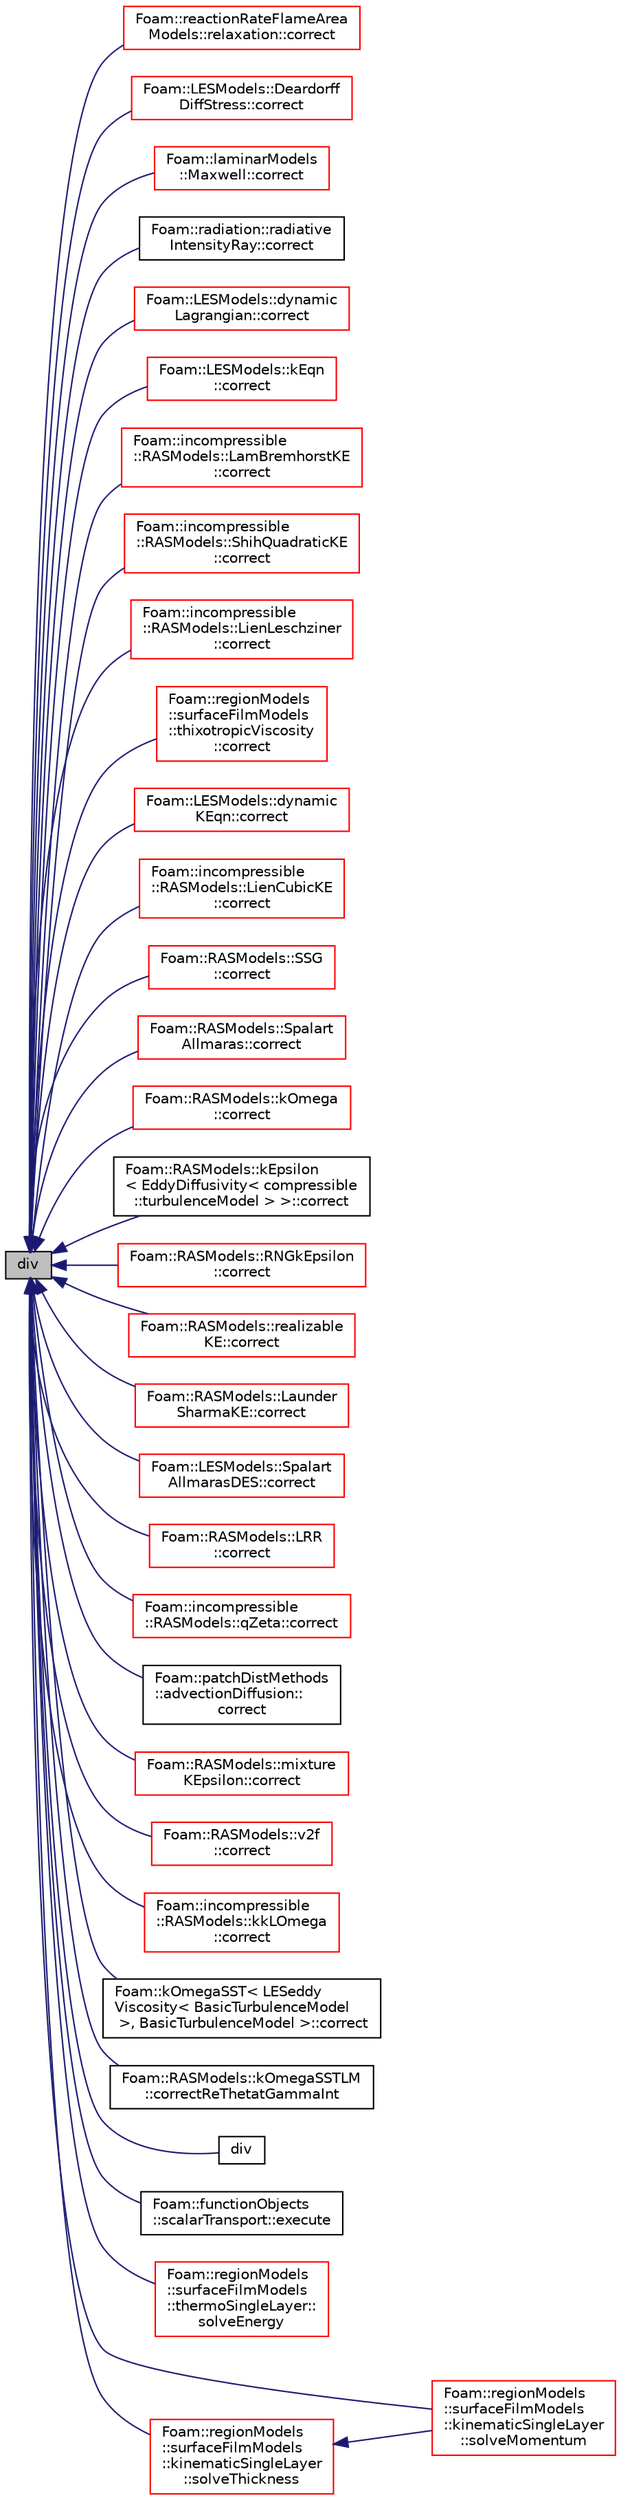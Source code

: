 digraph "div"
{
  bgcolor="transparent";
  edge [fontname="Helvetica",fontsize="10",labelfontname="Helvetica",labelfontsize="10"];
  node [fontname="Helvetica",fontsize="10",shape=record];
  rankdir="LR";
  Node731 [label="div",height=0.2,width=0.4,color="black", fillcolor="grey75", style="filled", fontcolor="black"];
  Node731 -> Node732 [dir="back",color="midnightblue",fontsize="10",style="solid",fontname="Helvetica"];
  Node732 [label="Foam::reactionRateFlameArea\lModels::relaxation::correct",height=0.2,width=0.4,color="red",URL="$a21989.html#a38695208e96682bfdee39fa08168ea94",tooltip="Correct omega. "];
  Node731 -> Node734 [dir="back",color="midnightblue",fontsize="10",style="solid",fontname="Helvetica"];
  Node734 [label="Foam::LESModels::Deardorff\lDiffStress::correct",height=0.2,width=0.4,color="red",URL="$a32205.html#a3ae44b28050c3aa494c1d8e18cf618c1",tooltip="Correct sub-grid stress, eddy-Viscosity and related properties. "];
  Node731 -> Node736 [dir="back",color="midnightblue",fontsize="10",style="solid",fontname="Helvetica"];
  Node736 [label="Foam::laminarModels\l::Maxwell::correct",height=0.2,width=0.4,color="red",URL="$a32197.html#a3ae44b28050c3aa494c1d8e18cf618c1",tooltip="Solve the turbulence equations and correct eddy-Viscosity and. "];
  Node731 -> Node738 [dir="back",color="midnightblue",fontsize="10",style="solid",fontname="Helvetica"];
  Node738 [label="Foam::radiation::radiative\lIntensityRay::correct",height=0.2,width=0.4,color="black",URL="$a31361.html#a5d8b5f2f9d4a9af38848bb31b74a2ddf",tooltip="Update radiative intensity on i direction. "];
  Node731 -> Node739 [dir="back",color="midnightblue",fontsize="10",style="solid",fontname="Helvetica"];
  Node739 [label="Foam::LESModels::dynamic\lLagrangian::correct",height=0.2,width=0.4,color="red",URL="$a32213.html#a3ae44b28050c3aa494c1d8e18cf618c1",tooltip="Correct Eddy-Viscosity and related properties. "];
  Node731 -> Node741 [dir="back",color="midnightblue",fontsize="10",style="solid",fontname="Helvetica"];
  Node741 [label="Foam::LESModels::kEqn\l::correct",height=0.2,width=0.4,color="red",URL="$a32217.html#a3ae44b28050c3aa494c1d8e18cf618c1",tooltip="Correct eddy-Viscosity and related properties. "];
  Node731 -> Node743 [dir="back",color="midnightblue",fontsize="10",style="solid",fontname="Helvetica"];
  Node743 [label="Foam::incompressible\l::RASModels::LamBremhorstKE\l::correct",height=0.2,width=0.4,color="red",URL="$a32061.html#a3ae44b28050c3aa494c1d8e18cf618c1",tooltip="Solve the turbulence equations and correct the turbulence viscosity. "];
  Node731 -> Node745 [dir="back",color="midnightblue",fontsize="10",style="solid",fontname="Helvetica"];
  Node745 [label="Foam::incompressible\l::RASModels::ShihQuadraticKE\l::correct",height=0.2,width=0.4,color="red",URL="$a32077.html#a3ae44b28050c3aa494c1d8e18cf618c1",tooltip="Solve the turbulence equations and correct the turbulence viscosity. "];
  Node731 -> Node747 [dir="back",color="midnightblue",fontsize="10",style="solid",fontname="Helvetica"];
  Node747 [label="Foam::incompressible\l::RASModels::LienLeschziner\l::correct",height=0.2,width=0.4,color="red",URL="$a32069.html#a3ae44b28050c3aa494c1d8e18cf618c1",tooltip="Solve the turbulence equations and correct the turbulence viscosity. "];
  Node731 -> Node749 [dir="back",color="midnightblue",fontsize="10",style="solid",fontname="Helvetica"];
  Node749 [label="Foam::regionModels\l::surfaceFilmModels\l::thixotropicViscosity\l::correct",height=0.2,width=0.4,color="red",URL="$a30229.html#a2e639533765b4cde1bd3d0f0c528aa6c",tooltip="Correct. "];
  Node731 -> Node751 [dir="back",color="midnightblue",fontsize="10",style="solid",fontname="Helvetica"];
  Node751 [label="Foam::LESModels::dynamic\lKEqn::correct",height=0.2,width=0.4,color="red",URL="$a32209.html#a3ae44b28050c3aa494c1d8e18cf618c1",tooltip="Correct Eddy-Viscosity and related properties. "];
  Node731 -> Node753 [dir="back",color="midnightblue",fontsize="10",style="solid",fontname="Helvetica"];
  Node753 [label="Foam::incompressible\l::RASModels::LienCubicKE\l::correct",height=0.2,width=0.4,color="red",URL="$a32065.html#a3ae44b28050c3aa494c1d8e18cf618c1",tooltip="Solve the turbulence equations and correct the turbulence viscosity. "];
  Node731 -> Node755 [dir="back",color="midnightblue",fontsize="10",style="solid",fontname="Helvetica"];
  Node755 [label="Foam::RASModels::SSG\l::correct",height=0.2,width=0.4,color="red",URL="$a32377.html#a3ae44b28050c3aa494c1d8e18cf618c1",tooltip="Solve the turbulence equations and correct eddy-Viscosity and. "];
  Node731 -> Node757 [dir="back",color="midnightblue",fontsize="10",style="solid",fontname="Helvetica"];
  Node757 [label="Foam::RASModels::Spalart\lAllmaras::correct",height=0.2,width=0.4,color="red",URL="$a32373.html#a3ae44b28050c3aa494c1d8e18cf618c1",tooltip="Solve the turbulence equations and correct the turbulence viscosity. "];
  Node731 -> Node759 [dir="back",color="midnightblue",fontsize="10",style="solid",fontname="Helvetica"];
  Node759 [label="Foam::RASModels::kOmega\l::correct",height=0.2,width=0.4,color="red",URL="$a32337.html#a3ae44b28050c3aa494c1d8e18cf618c1",tooltip="Solve the turbulence equations and correct the turbulence viscosity. "];
  Node731 -> Node761 [dir="back",color="midnightblue",fontsize="10",style="solid",fontname="Helvetica"];
  Node761 [label="Foam::RASModels::kEpsilon\l\< EddyDiffusivity\< compressible\l::turbulenceModel \> \>::correct",height=0.2,width=0.4,color="black",URL="$a32333.html#a3ae44b28050c3aa494c1d8e18cf618c1",tooltip="Solve the turbulence equations and correct the turbulence viscosity. "];
  Node731 -> Node762 [dir="back",color="midnightblue",fontsize="10",style="solid",fontname="Helvetica"];
  Node762 [label="Foam::RASModels::RNGkEpsilon\l::correct",height=0.2,width=0.4,color="red",URL="$a32369.html#a3ae44b28050c3aa494c1d8e18cf618c1",tooltip="Solve the turbulence equations and correct the turbulence viscosity. "];
  Node731 -> Node764 [dir="back",color="midnightblue",fontsize="10",style="solid",fontname="Helvetica"];
  Node764 [label="Foam::RASModels::realizable\lKE::correct",height=0.2,width=0.4,color="red",URL="$a32365.html#a3ae44b28050c3aa494c1d8e18cf618c1",tooltip="Solve the turbulence equations and correct the turbulence viscosity. "];
  Node731 -> Node766 [dir="back",color="midnightblue",fontsize="10",style="solid",fontname="Helvetica"];
  Node766 [label="Foam::RASModels::Launder\lSharmaKE::correct",height=0.2,width=0.4,color="red",URL="$a32353.html#a3ae44b28050c3aa494c1d8e18cf618c1",tooltip="Solve the turbulence equations and correct the turbulence viscosity. "];
  Node731 -> Node768 [dir="back",color="midnightblue",fontsize="10",style="solid",fontname="Helvetica"];
  Node768 [label="Foam::LESModels::Spalart\lAllmarasDES::correct",height=0.2,width=0.4,color="red",URL="$a32289.html#a3ae44b28050c3aa494c1d8e18cf618c1",tooltip="Correct nuTilda and related properties. "];
  Node731 -> Node770 [dir="back",color="midnightblue",fontsize="10",style="solid",fontname="Helvetica"];
  Node770 [label="Foam::RASModels::LRR\l::correct",height=0.2,width=0.4,color="red",URL="$a32357.html#a3ae44b28050c3aa494c1d8e18cf618c1",tooltip="Solve the turbulence equations and correct eddy-Viscosity and. "];
  Node731 -> Node772 [dir="back",color="midnightblue",fontsize="10",style="solid",fontname="Helvetica"];
  Node772 [label="Foam::incompressible\l::RASModels::qZeta::correct",height=0.2,width=0.4,color="red",URL="$a32073.html#a3ae44b28050c3aa494c1d8e18cf618c1",tooltip="Solve the turbulence equations and correct the turbulence viscosity. "];
  Node731 -> Node774 [dir="back",color="midnightblue",fontsize="10",style="solid",fontname="Helvetica"];
  Node774 [label="Foam::patchDistMethods\l::advectionDiffusion::\lcorrect",height=0.2,width=0.4,color="black",URL="$a23713.html#a612bb420e07dbe61608dafebdebbaf8a",tooltip="Correct the given distance-to-patch and normal-to-patch fields. "];
  Node731 -> Node775 [dir="back",color="midnightblue",fontsize="10",style="solid",fontname="Helvetica"];
  Node775 [label="Foam::RASModels::mixture\lKEpsilon::correct",height=0.2,width=0.4,color="red",URL="$a32109.html#a3ae44b28050c3aa494c1d8e18cf618c1",tooltip="Solve the turbulence equations and correct the turbulence viscosity. "];
  Node731 -> Node777 [dir="back",color="midnightblue",fontsize="10",style="solid",fontname="Helvetica"];
  Node777 [label="Foam::RASModels::v2f\l::correct",height=0.2,width=0.4,color="red",URL="$a32381.html#a3ae44b28050c3aa494c1d8e18cf618c1",tooltip="Solve the turbulence equations and correct the turbulence viscosity. "];
  Node731 -> Node779 [dir="back",color="midnightblue",fontsize="10",style="solid",fontname="Helvetica"];
  Node779 [label="Foam::incompressible\l::RASModels::kkLOmega\l::correct",height=0.2,width=0.4,color="red",URL="$a32057.html#a3ae44b28050c3aa494c1d8e18cf618c1",tooltip="Solve the turbulence equations and correct the turbulence viscosity. "];
  Node731 -> Node781 [dir="back",color="midnightblue",fontsize="10",style="solid",fontname="Helvetica"];
  Node781 [label="Foam::kOmegaSST\< LESeddy\lViscosity\< BasicTurbulenceModel\l \>, BasicTurbulenceModel \>::correct",height=0.2,width=0.4,color="black",URL="$a32117.html#a3ae44b28050c3aa494c1d8e18cf618c1",tooltip="Solve the turbulence equations and correct the turbulence viscosity. "];
  Node731 -> Node782 [dir="back",color="midnightblue",fontsize="10",style="solid",fontname="Helvetica"];
  Node782 [label="Foam::RASModels::kOmegaSSTLM\l::correctReThetatGammaInt",height=0.2,width=0.4,color="black",URL="$a32345.html#a5ed23487ae367b4b7cc373392b3d0455",tooltip="Solve the turbulence equations and correct the turbulence viscosity. "];
  Node731 -> Node783 [dir="back",color="midnightblue",fontsize="10",style="solid",fontname="Helvetica"];
  Node783 [label="div",height=0.2,width=0.4,color="black",URL="$a21862.html#abb88a9315687ce158c1bdaaa9a07b80e"];
  Node731 -> Node784 [dir="back",color="midnightblue",fontsize="10",style="solid",fontname="Helvetica"];
  Node784 [label="Foam::functionObjects\l::scalarTransport::execute",height=0.2,width=0.4,color="black",URL="$a24381.html#ae006844a02161d12182ab372ca5c257b",tooltip="Calculate the scalarTransport. "];
  Node731 -> Node785 [dir="back",color="midnightblue",fontsize="10",style="solid",fontname="Helvetica"];
  Node785 [label="Foam::regionModels\l::surfaceFilmModels\l::thermoSingleLayer::\lsolveEnergy",height=0.2,width=0.4,color="red",URL="$a30265.html#a533e6e7fb2c00cd976a89d545355000c",tooltip="Solve energy equation. "];
  Node731 -> Node787 [dir="back",color="midnightblue",fontsize="10",style="solid",fontname="Helvetica"];
  Node787 [label="Foam::regionModels\l::surfaceFilmModels\l::kinematicSingleLayer\l::solveMomentum",height=0.2,width=0.4,color="red",URL="$a30117.html#aaba5d5ef7ac2693c87b0b31a7605f178",tooltip="Solve for film velocity. "];
  Node731 -> Node790 [dir="back",color="midnightblue",fontsize="10",style="solid",fontname="Helvetica"];
  Node790 [label="Foam::regionModels\l::surfaceFilmModels\l::kinematicSingleLayer\l::solveThickness",height=0.2,width=0.4,color="red",URL="$a30117.html#a38ccae6e6751502d71d2490fca96a516",tooltip="Solve coupled velocity-thickness equations. "];
  Node790 -> Node787 [dir="back",color="midnightblue",fontsize="10",style="solid",fontname="Helvetica"];
}
